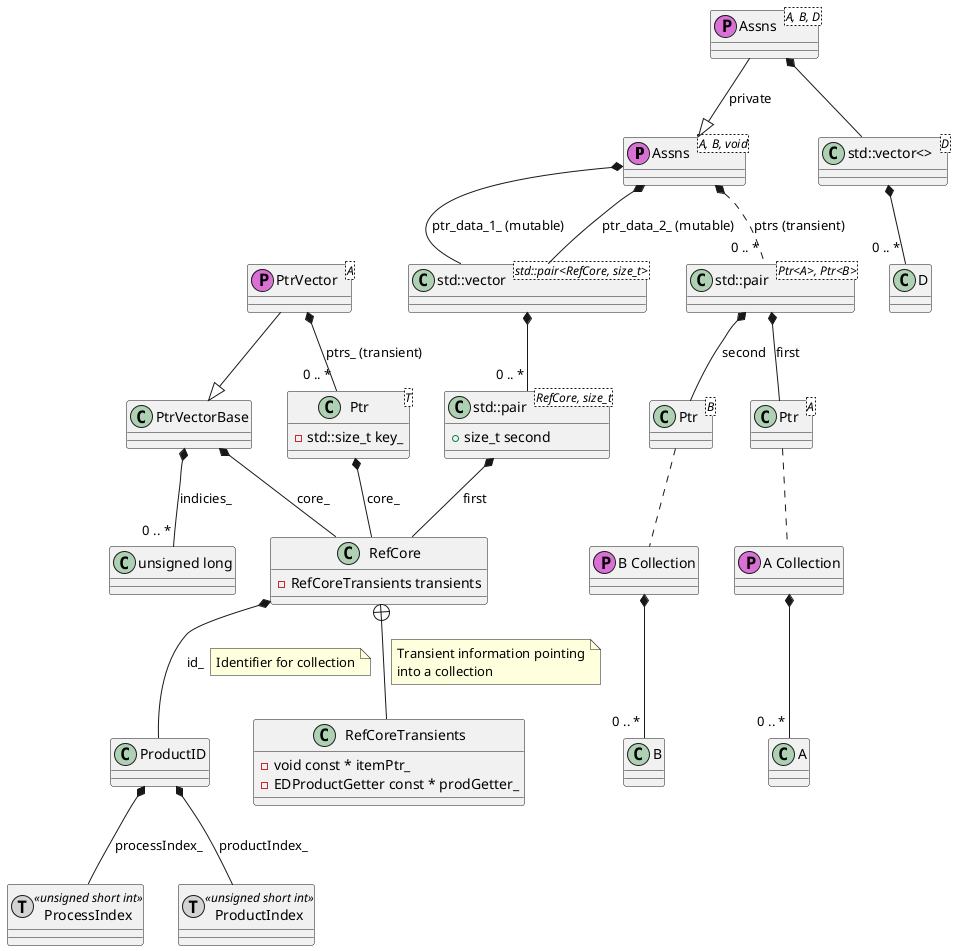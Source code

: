 @startuml
class "Assns<A, B, void>" as AssnsABv <<P, orchid>>
class Assns<A, B, D> <<P, orchid>>
class "A Collection" as collA <<P, orchid>>
collA *-- "0 .. *" A
class "B Collection" as collB <<P, orchid>>
collB *-- "0 .. *" B
class "std::vector<>" as vectorData
class "std::vector<D>" as vectorData
vectorData *-- "0 .. *" D
Assns *-- vectorData

class Ptr<T> {
-std::size_t key_
}

Ptr *-- RefCore : core_

class "Ptr<A>" as PtrA
class "Ptr<B>" as PtrB

class "std::pair<Ptr<A>, Ptr<B>>" as ptrPair

AssnsABv *.. "0 .. *" ptrPair : ptrs (transient)

ptrPair *-- PtrA : first
ptrPair *-- PtrB : second

ProductID *-- ProcessIndex : processIndex_
ProductID *-- ProductIndex : productIndex_

class ProcessIndex <<T, lightgrey, unsigned short int>>
class ProductIndex <<T, lightgrey, unsigned short int>>

RefCore *-- ProductID : id_
note right on link
  Identifier for collection
end note
class "std::vector<std::pair<RefCore, size_t>>" as ptr_data_t
class "std::pair<RefCore, size_t>" as ptr {
+size_t second
}
class RefCore {
-RefCoreTransients transients
}

class RefCoreTransients {
-void const * itemPtr_
-EDProductGetter const * prodGetter_
}

RefCore +-- RefCoreTransients
note right on link
  Transient information pointing
  into a collection
end note
ptr *-- RefCore : first
ptr_data_t *-- "0 .. *" ptr

AssnsABv *-- ptr_data_t : ptr_data_1_ (mutable)
AssnsABv *-- ptr_data_t : ptr_data_2_ (mutable)

Assns --|> AssnsABv : private

PtrA .. collA
PtrB .. collB

class "unsigned long" as ulong

class PtrVectorBase
PtrVectorBase *-- RefCore : core_
PtrVectorBase *-- "0 .. *" ulong : indicies_

class PtrVector<A> <<P, orchid>>
PtrVector --|> PtrVectorBase
PtrVector *-- "0 .. *" Ptr : ptrs_ (transient)
@enduml
